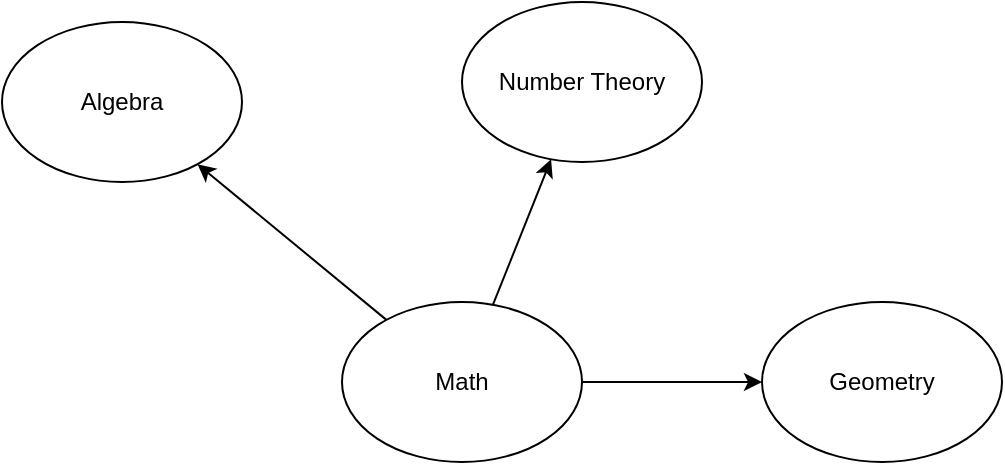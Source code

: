 <mxfile version="20.3.1" type="github">
  <diagram id="C-yN11XaQHERJCoyUqDr" name="หน้า-1">
    <mxGraphModel dx="1038" dy="547" grid="1" gridSize="10" guides="1" tooltips="1" connect="1" arrows="1" fold="1" page="1" pageScale="1" pageWidth="1100" pageHeight="850" math="0" shadow="0">
      <root>
        <mxCell id="0" />
        <mxCell id="1" parent="0" />
        <mxCell id="EYg5Czc74dAmpDCZTBrX-3" style="rounded=0;orthogonalLoop=1;jettySize=auto;html=1;" edge="1" parent="1" source="EYg5Czc74dAmpDCZTBrX-1" target="EYg5Czc74dAmpDCZTBrX-2">
          <mxGeometry relative="1" as="geometry" />
        </mxCell>
        <mxCell id="EYg5Czc74dAmpDCZTBrX-5" style="edgeStyle=none;rounded=0;orthogonalLoop=1;jettySize=auto;html=1;" edge="1" parent="1" source="EYg5Czc74dAmpDCZTBrX-1" target="EYg5Czc74dAmpDCZTBrX-4">
          <mxGeometry relative="1" as="geometry" />
        </mxCell>
        <mxCell id="EYg5Czc74dAmpDCZTBrX-7" style="edgeStyle=none;rounded=0;orthogonalLoop=1;jettySize=auto;html=1;" edge="1" parent="1" source="EYg5Czc74dAmpDCZTBrX-1" target="EYg5Czc74dAmpDCZTBrX-6">
          <mxGeometry relative="1" as="geometry" />
        </mxCell>
        <mxCell id="EYg5Czc74dAmpDCZTBrX-1" value="Math" style="ellipse;whiteSpace=wrap;html=1;" vertex="1" parent="1">
          <mxGeometry x="470" y="220" width="120" height="80" as="geometry" />
        </mxCell>
        <mxCell id="EYg5Czc74dAmpDCZTBrX-2" value="Algebra" style="ellipse;whiteSpace=wrap;html=1;" vertex="1" parent="1">
          <mxGeometry x="300" y="80" width="120" height="80" as="geometry" />
        </mxCell>
        <mxCell id="EYg5Czc74dAmpDCZTBrX-4" value="Number Theory" style="ellipse;whiteSpace=wrap;html=1;" vertex="1" parent="1">
          <mxGeometry x="530" y="70" width="120" height="80" as="geometry" />
        </mxCell>
        <mxCell id="EYg5Czc74dAmpDCZTBrX-6" value="Geometry" style="ellipse;whiteSpace=wrap;html=1;" vertex="1" parent="1">
          <mxGeometry x="680" y="220" width="120" height="80" as="geometry" />
        </mxCell>
      </root>
    </mxGraphModel>
  </diagram>
</mxfile>
